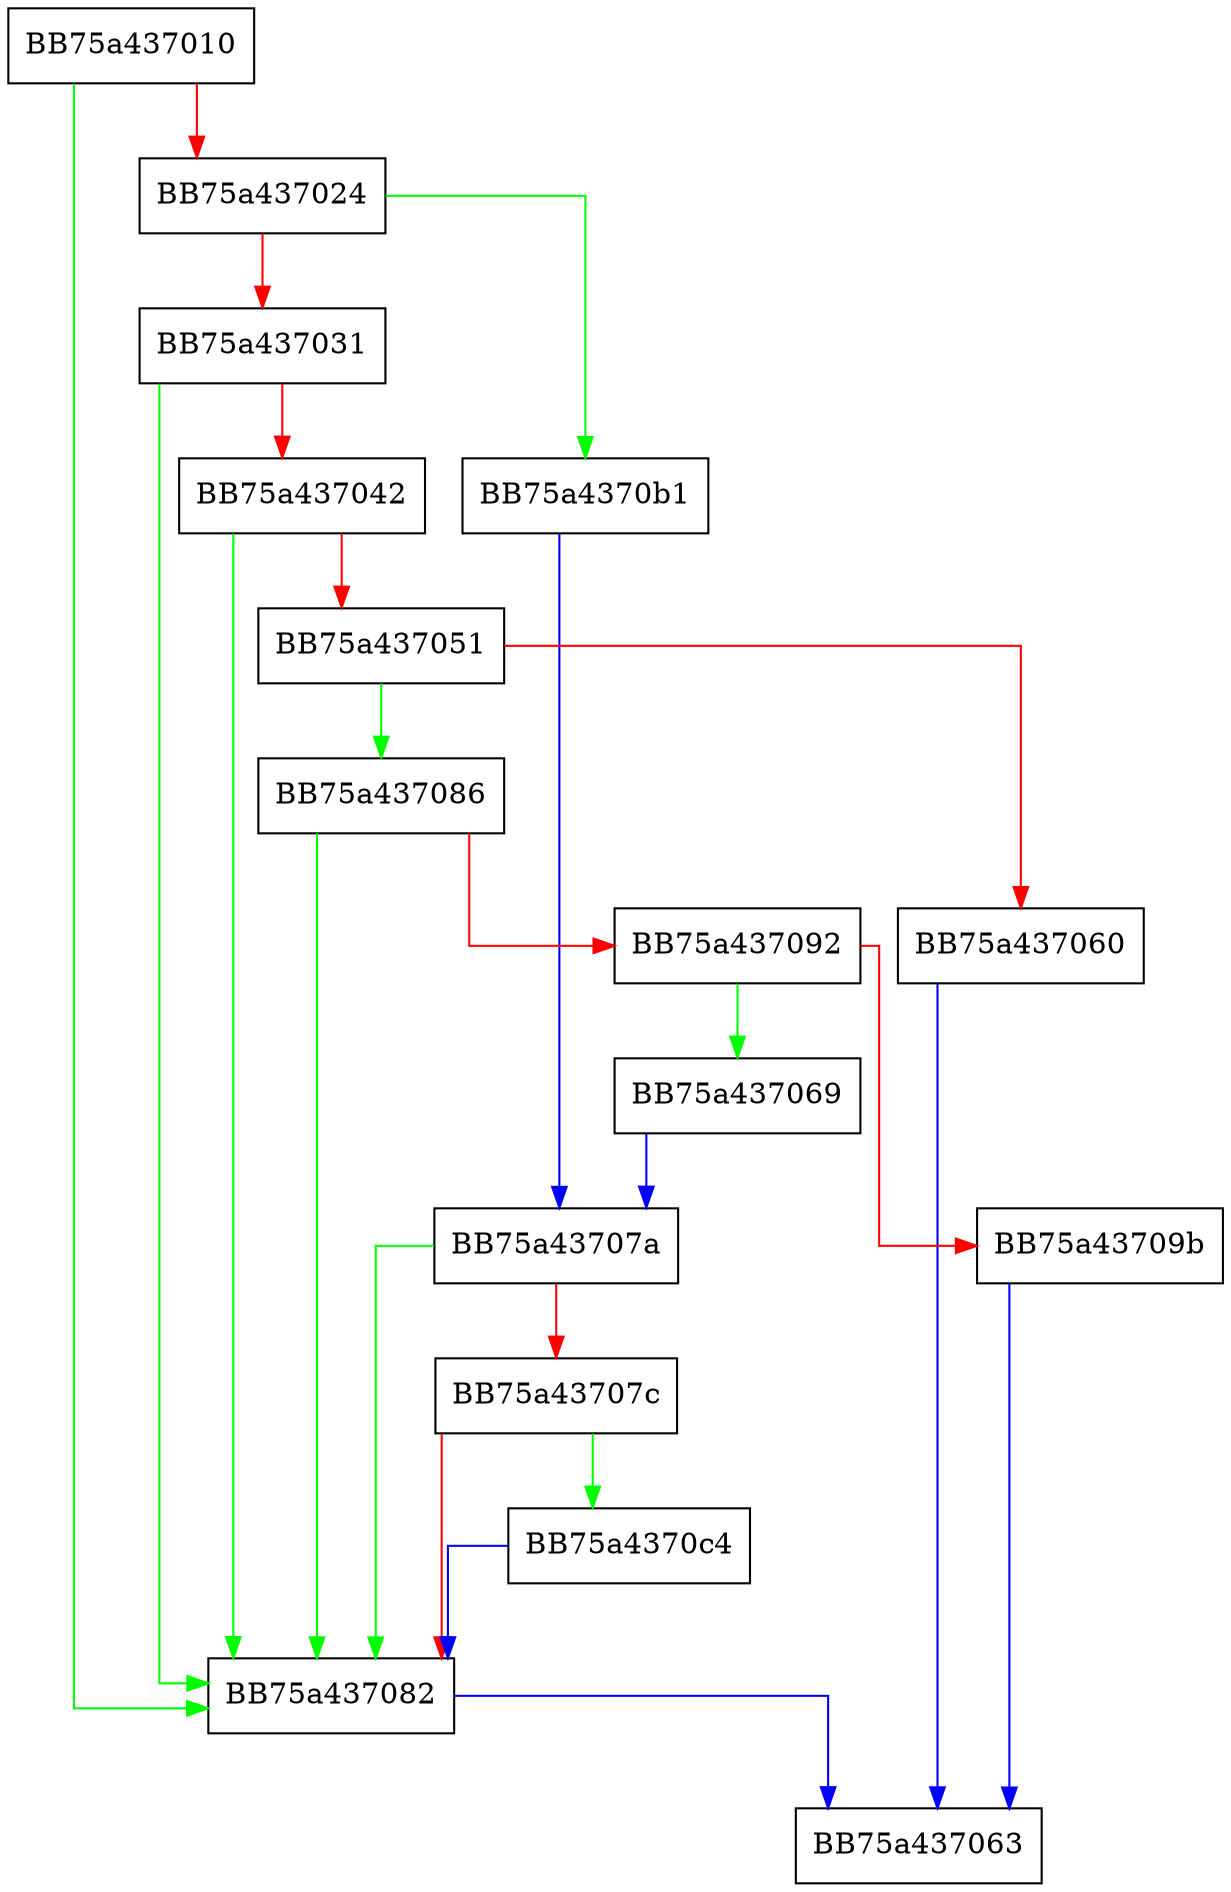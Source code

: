 digraph IsWinXPOrLater {
  node [shape="box"];
  graph [splines=ortho];
  BB75a437010 -> BB75a437082 [color="green"];
  BB75a437010 -> BB75a437024 [color="red"];
  BB75a437024 -> BB75a4370b1 [color="green"];
  BB75a437024 -> BB75a437031 [color="red"];
  BB75a437031 -> BB75a437082 [color="green"];
  BB75a437031 -> BB75a437042 [color="red"];
  BB75a437042 -> BB75a437082 [color="green"];
  BB75a437042 -> BB75a437051 [color="red"];
  BB75a437051 -> BB75a437086 [color="green"];
  BB75a437051 -> BB75a437060 [color="red"];
  BB75a437060 -> BB75a437063 [color="blue"];
  BB75a437069 -> BB75a43707a [color="blue"];
  BB75a43707a -> BB75a437082 [color="green"];
  BB75a43707a -> BB75a43707c [color="red"];
  BB75a43707c -> BB75a4370c4 [color="green"];
  BB75a43707c -> BB75a437082 [color="red"];
  BB75a437082 -> BB75a437063 [color="blue"];
  BB75a437086 -> BB75a437082 [color="green"];
  BB75a437086 -> BB75a437092 [color="red"];
  BB75a437092 -> BB75a437069 [color="green"];
  BB75a437092 -> BB75a43709b [color="red"];
  BB75a43709b -> BB75a437063 [color="blue"];
  BB75a4370b1 -> BB75a43707a [color="blue"];
  BB75a4370c4 -> BB75a437082 [color="blue"];
}